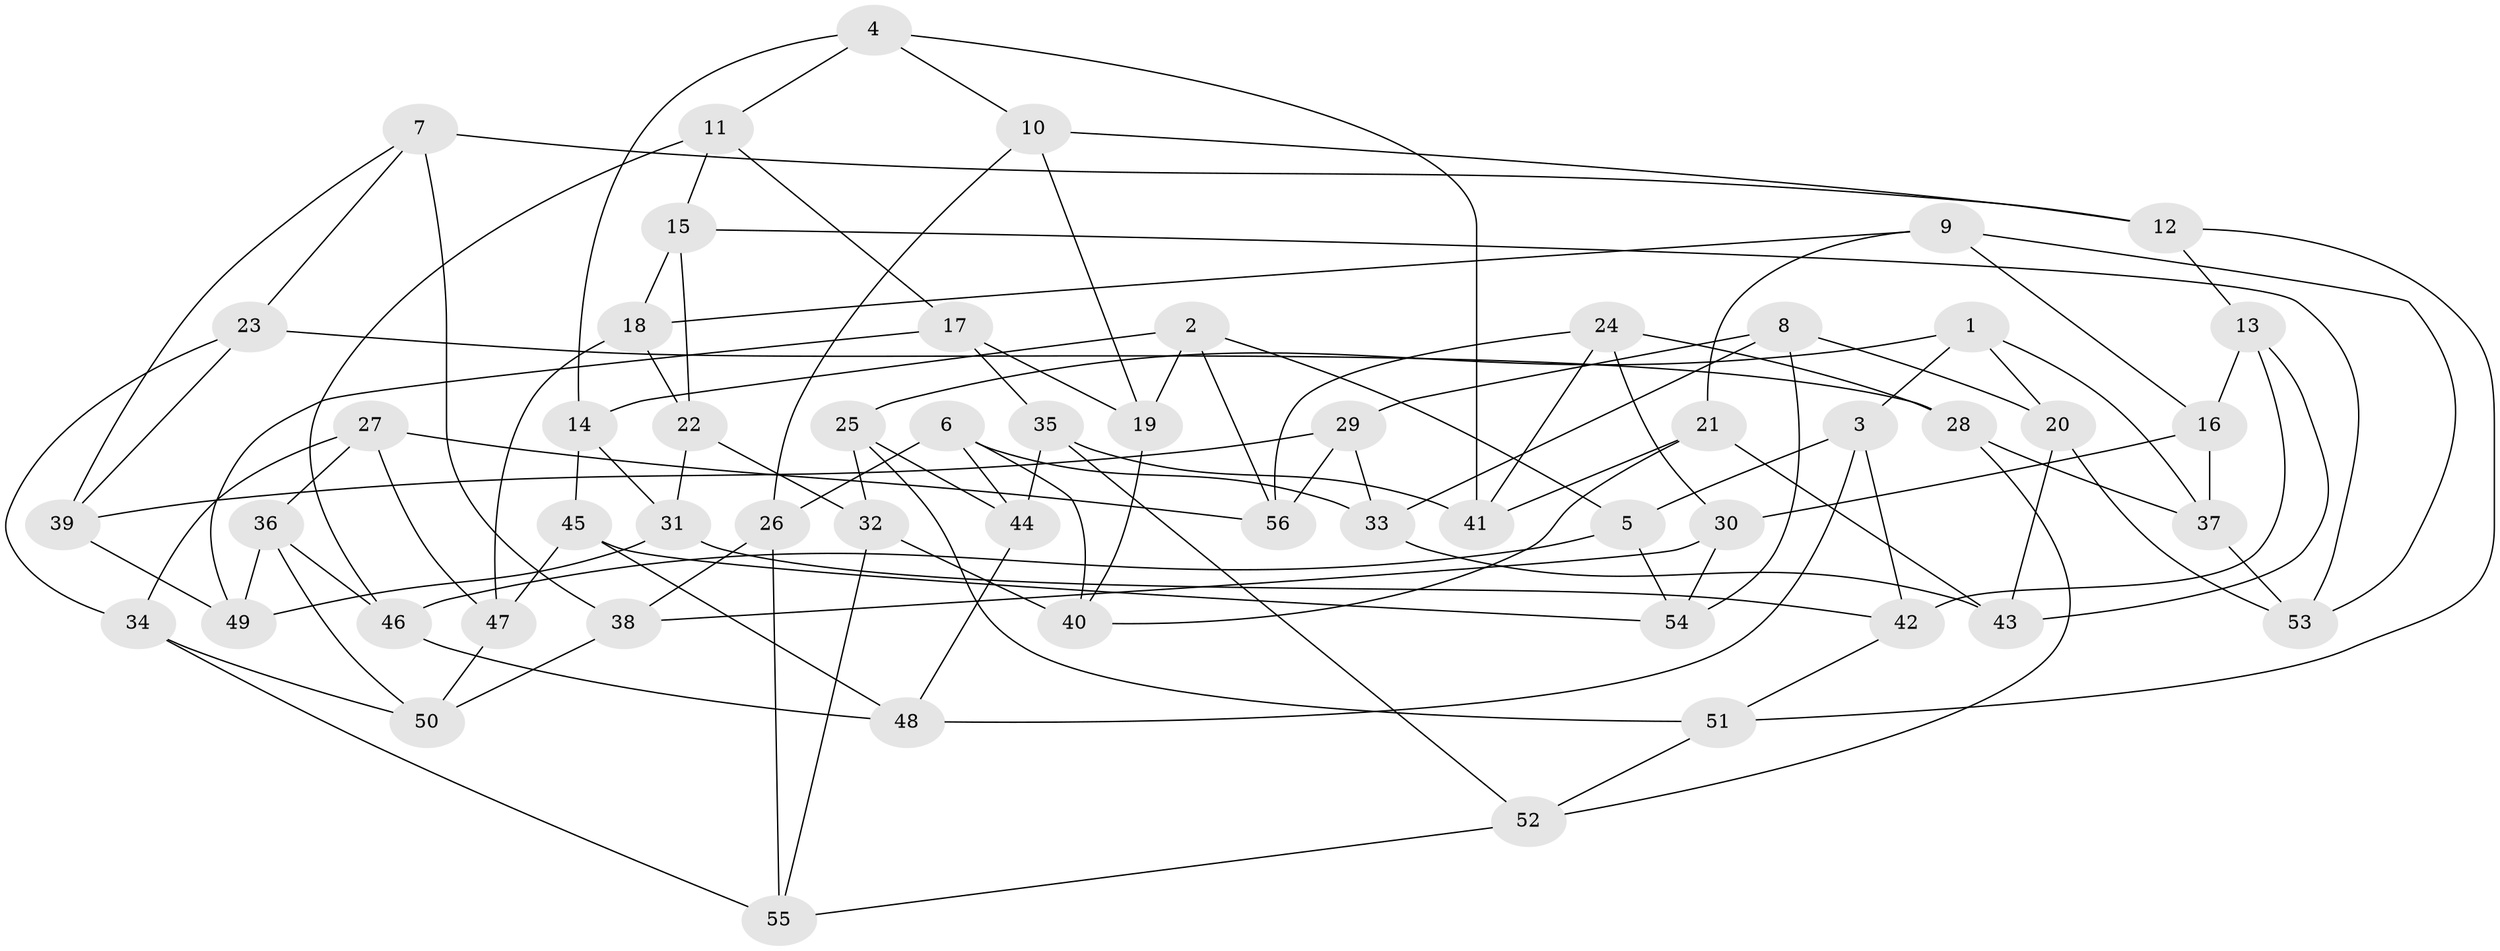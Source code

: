 // coarse degree distribution, {6: 0.5142857142857142, 4: 0.3142857142857143, 5: 0.08571428571428572, 3: 0.08571428571428572}
// Generated by graph-tools (version 1.1) at 2025/52/02/27/25 19:52:27]
// undirected, 56 vertices, 112 edges
graph export_dot {
graph [start="1"]
  node [color=gray90,style=filled];
  1;
  2;
  3;
  4;
  5;
  6;
  7;
  8;
  9;
  10;
  11;
  12;
  13;
  14;
  15;
  16;
  17;
  18;
  19;
  20;
  21;
  22;
  23;
  24;
  25;
  26;
  27;
  28;
  29;
  30;
  31;
  32;
  33;
  34;
  35;
  36;
  37;
  38;
  39;
  40;
  41;
  42;
  43;
  44;
  45;
  46;
  47;
  48;
  49;
  50;
  51;
  52;
  53;
  54;
  55;
  56;
  1 -- 37;
  1 -- 3;
  1 -- 20;
  1 -- 25;
  2 -- 56;
  2 -- 14;
  2 -- 5;
  2 -- 19;
  3 -- 42;
  3 -- 5;
  3 -- 48;
  4 -- 14;
  4 -- 10;
  4 -- 11;
  4 -- 41;
  5 -- 54;
  5 -- 46;
  6 -- 33;
  6 -- 40;
  6 -- 44;
  6 -- 26;
  7 -- 39;
  7 -- 12;
  7 -- 23;
  7 -- 38;
  8 -- 29;
  8 -- 54;
  8 -- 20;
  8 -- 33;
  9 -- 16;
  9 -- 18;
  9 -- 21;
  9 -- 53;
  10 -- 26;
  10 -- 12;
  10 -- 19;
  11 -- 15;
  11 -- 46;
  11 -- 17;
  12 -- 51;
  12 -- 13;
  13 -- 16;
  13 -- 42;
  13 -- 43;
  14 -- 45;
  14 -- 31;
  15 -- 53;
  15 -- 22;
  15 -- 18;
  16 -- 30;
  16 -- 37;
  17 -- 19;
  17 -- 35;
  17 -- 49;
  18 -- 47;
  18 -- 22;
  19 -- 40;
  20 -- 43;
  20 -- 53;
  21 -- 40;
  21 -- 41;
  21 -- 43;
  22 -- 31;
  22 -- 32;
  23 -- 34;
  23 -- 28;
  23 -- 39;
  24 -- 30;
  24 -- 56;
  24 -- 41;
  24 -- 28;
  25 -- 32;
  25 -- 44;
  25 -- 51;
  26 -- 38;
  26 -- 55;
  27 -- 34;
  27 -- 36;
  27 -- 47;
  27 -- 56;
  28 -- 37;
  28 -- 52;
  29 -- 39;
  29 -- 33;
  29 -- 56;
  30 -- 54;
  30 -- 38;
  31 -- 49;
  31 -- 42;
  32 -- 55;
  32 -- 40;
  33 -- 43;
  34 -- 55;
  34 -- 50;
  35 -- 52;
  35 -- 44;
  35 -- 41;
  36 -- 49;
  36 -- 46;
  36 -- 50;
  37 -- 53;
  38 -- 50;
  39 -- 49;
  42 -- 51;
  44 -- 48;
  45 -- 54;
  45 -- 47;
  45 -- 48;
  46 -- 48;
  47 -- 50;
  51 -- 52;
  52 -- 55;
}
